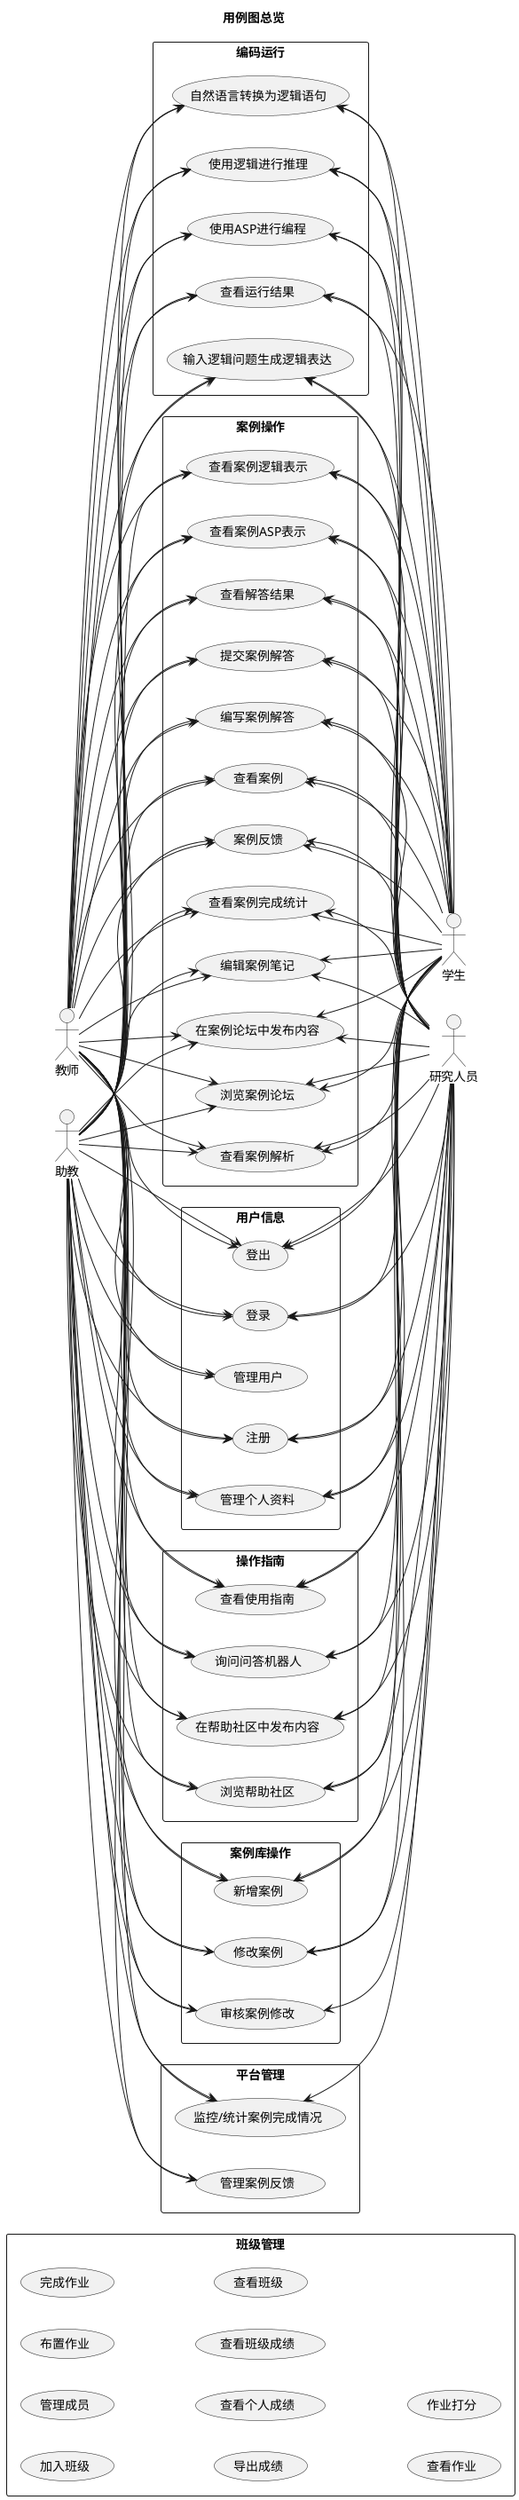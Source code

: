 @startuml 用例图设计
title "用例图总览"

' skinparam linetype polyline

left to right direction

actor "教师" as teacher
actor "学生" as student
actor "助教" as assistant
actor "研究人员" as expert

rectangle "用户信息" {
    usecase (注册) as signUp
    usecase (登录) as signIn
    usecase (登出) as signOut
    usecase (管理个人资料) as manageInfo
    usecase (管理用户) as manageAccount
}

rectangle "操作指南" {
    usecase (查看使用指南) as viewGuide
    usecase (浏览帮助社区) as viewHelpCommunity
    usecase (在帮助社区中发布内容) as communicateHelpCommunity
    usecase (询问问答机器人) as askRobot    
}

rectangle "编码运行" {
    usecase (使用ASP进行编程) as viaAsp

    usecase (使用逻辑进行推理) as viaLogic

    usecase (自然语言转换为逻辑语句) as viaNl

    usecase (输入逻辑问题生成逻辑表达) as questionAutoTransfer

    usecase (查看运行结果) as checkResult
}

rectangle "案例操作" {
    usecase (查看案例) as viewCase
    usecase (编写案例解答) as solveCase
    usecase (提交案例解答) as submitCaseSolution
    usecase (查看解答结果) as checkCaseResult
    usecase (查看案例ASP表示) as caseAsp
    usecase (查看案例逻辑表示) as caseLogic

    usecase (查看案例解析) as viewCaseAnalysis
    usecase (浏览案例论坛) as viewCaseCommunity
    usecase (在案例论坛中发布内容) as communicateCaseCommunity
    usecase (编辑案例笔记) as writeCaseNotes
    usecase (查看案例完成统计) as checkCaseStatistics
    usecase (案例反馈) as caseFeedback
}

rectangle "班级管理" {
    usecase (加入班级) as joinClass
    usecase (管理成员) as manageMember
    usecase (布置作业) as publishHomework
    usecase (完成作业) as finishHomework
    usecase (导出成绩) as exportScore
    usecase (查看个人成绩) as viewMyScore
    usecase (查看班级成绩) as viewSccores
    usecase (查看班级) as viewClass
    usecase (查看作业) as viewHomework
    usecase (作业打分) as setScore
}

rectangle "案例库操作" {
    usecase (新增案例) as addCase
    usecase (修改案例) as editCase
    usecase (审核案例修改) as checkCaseEdit
}

rectangle "平台管理" {
    usecase (管理案例反馈) as manageFeedback
    usecase (监控/统计案例完成情况) as monitorCases
}

usecase (注册) as signUp
usecase (登录) as signIn
usecase (登出) as signOut
usecase (管理个人资料) as manageInfo
usecase (管理用户) as manageAccount


usecase (查看使用指南) as viewGuide
usecase (浏览帮助社区) as viewHelpCommunity
usecase (在帮助社区中发布内容) as communicateHelpCommunity
usecase (询问问答机器人) as askRobot   

usecase (使用ASP进行编程) as viaAsp

usecase (使用逻辑进行推理) as viaLogic

usecase (自然语言转换为逻辑语句) as viaNl

usecase (输入逻辑问题生成逻辑表达) as questionAutoTransfer

usecase (查看运行结果) as checkResult

usecase (查看案例) as viewCase
usecase (编写案例解答) as solveCase
usecase (提交案例解答) as submitCaseSolution
usecase (查看解答结果) as checkCaseResult
usecase (查看案例ASP表示) as caseAsp
usecase (查看案例逻辑表示) as caseLogic

usecase (加入班级) as joinClass
usecase (管理成员) as manageMember
usecase (布置作业) as publishHomework
usecase (完成作业) as finishHomework
usecase (导出成绩) as exportScore
usecase (查看个人成绩) as viewMyScore
usecase (查看班级成绩) as viewSccores
usecase (查看班级) as viewClass
usecase (查看作业) as viewHomework
usecase (作业打分) as setScore

usecase (查看案例解析) as viewCaseAnalysis
usecase (浏览案例论坛) as viewCaseCommunity
usecase (在案例论坛中发布内容) as communicateCaseCommunity
usecase (编辑案例笔记) as writeCaseNotes
usecase (查看案例完成统计) as checkCaseStatistics
usecase (案例反馈) as caseFeedback

usecase (新增案例) as addCase
usecase (修改案例) as editCase
usecase (审核案例修改) as checkCaseEdit

usecase (管理案例反馈) as manageFeedback
usecase (监控/统计案例完成情况) as monitorCases

' 用户信息
teacher --> signUp
teacher --> signIn
teacher --> signOut
teacher --> manageInfo
teacher --> manageAccount

student -up-> signUp
student -up-> signIn
student -up-> signOut
student -up-> manageInfo


assistant --> signUp
assistant --> signIn
assistant --> signOut
assistant --> manageInfo
assistant --> manageAccount

expert -up-> signUp
expert -up-> signIn
expert -up-> signOut
expert -up-> manageInfo


' 操作指南
teacher --> viewGuide
teacher --> viewHelpCommunity
teacher --> communicateHelpCommunity
teacher --> askRobot

student -up-> viewGuide
student -up-> viewHelpCommunity
student -up-> communicateHelpCommunity
student -up-> askRobot

assistant --> viewGuide
assistant --> viewHelpCommunity
assistant --> communicateHelpCommunity
assistant --> askRobot

expert -up-> viewGuide
expert -up-> viewHelpCommunity
expert -up-> communicateHelpCommunity
expert -up-> askRobot

' 编码运行
teacher --> viaAsp
teacher --> viaLogic
teacher --> viaNl
teacher --> questionAutoTransfer
teacher --> checkResult


student -up-> viaAsp
student -up-> viaLogic
student -up-> viaNl
student -up-> questionAutoTransfer
student -up-> checkResult


assistant --> viaAsp
assistant --> viaLogic
assistant --> viaNl
assistant --> questionAutoTransfer
assistant --> checkResult


expert -up-> viaAsp
expert -up-> viaLogic
expert -up-> viaNl
expert -up-> questionAutoTransfer
expert -up-> checkResult




' 案例操作
teacher --> viewCase
teacher --> solveCase
teacher --> submitCaseSolution
teacher --> checkCaseResult
teacher --> caseAsp
teacher --> caseLogic

teacher --> viewCaseAnalysis
teacher --> viewCaseCommunity
teacher --> communicateCaseCommunity
teacher --> writeCaseNotes
teacher --> checkCaseStatistics
teacher --> caseFeedback

student -up-> viewCase
student -up-> solveCase
student -up-> submitCaseSolution
student -up-> checkCaseResult
student -up-> caseAsp
student -up-> caseLogic

student -up-> viewCaseAnalysis
student -up-> viewCaseCommunity
student -up-> communicateCaseCommunity
student -up-> writeCaseNotes
student -up-> checkCaseStatistics
student -up-> caseFeedback

assistant --> viewCase
assistant --> solveCase
assistant --> submitCaseSolution
assistant --> checkCaseResult
assistant --> caseAsp
assistant --> caseLogic

assistant --> viewCaseAnalysis
assistant --> viewCaseCommunity
assistant --> communicateCaseCommunity
assistant --> writeCaseNotes
assistant --> checkCaseStatistics
assistant --> caseFeedback

expert -up-> viewCase
expert -up-> solveCase
expert -up-> submitCaseSolution
expert -up-> checkCaseResult
expert -up-> caseAsp
expert -up-> caseLogic

expert -up-> viewCaseAnalysis
expert -up-> viewCaseCommunity
expert -up-> communicateCaseCommunity
expert -up-> writeCaseNotes
expert -up-> checkCaseStatistics
expert -up-> caseFeedback

' 案例库操作
teacher --> addCase
teacher --> editCase
teacher --> checkCaseEdit

student -up-> addCase
student -up-> editCase

assistant --> addCase
assistant --> editCase
assistant --> checkCaseEdit

expert -up-> addCase
expert -up-> editCase
expert -up-> checkCaseEdit


' 平台管理
teacher --> manageFeedback
teacher --> monitorCases

assistant --> manageFeedback
assistant --> monitorCases

expert -up-> monitorCases
@enduml

@startuml 用例图设计(删减)
title "用例图总览"

' skinparam linetype polyline

left to right direction

actor "教师" as teacher
actor "学生" as student
actor "助教" as assistant
actor "研究人员" as expert

rectangle "用户信息" {
    usecase (注册) as signUp
    usecase (登录) as signIn
    usecase (登出) as signOut
    usecase (管理个人资料) as manageInfo
    usecase (管理用户) as manageAccount
}

rectangle "操作指南" {
    usecase (查看使用指南) as viewGuide
    usecase (浏览帮助社区) as viewHelpCommunity
    usecase (在帮助社区中发布内容) as communicateHelpCommunity
    usecase (询问问答机器人) as askRobot    
}

rectangle "编码运行" {
    usecase (使用ASP进行编程) as viaAsp

    usecase (使用逻辑进行推理) as viaLogic

    usecase (自然语言转换为逻辑语句) as viaNl

    usecase (输入逻辑问题生成逻辑表达) as questionAutoTransfer

    usecase (查看运行结果) as checkResult
}

rectangle "案例操作" {
    usecase (查看案例) as viewCase
    usecase (编写案例解答) as solveCase
    usecase (提交案例解答) as submitCaseSolution
    usecase (查看解答结果) as checkCaseResult
    usecase (查看案例ASP表示) as caseAsp
    usecase (查看案例逻辑表示) as caseLogic

    usecase (查看案例解析) as viewCaseAnalysis
    usecase (浏览案例论坛) as viewCaseCommunity
    usecase (在案例论坛中发布内容) as communicateCaseCommunity
    usecase (编辑案例笔记) as writeCaseNotes
    usecase (查看案例完成统计) as checkCaseStatistics
    usecase (案例反馈) as caseFeedback
}

rectangle "案例库操作" {
    usecase (新增案例) as addCase
    usecase (修改案例) as editCase
    usecase (审核案例修改) as checkCaseEdit
}

rectangle "平台管理" {
    usecase (管理案例反馈) as manageFeedback
    usecase (监控/统计案例完成情况) as monitorCases
}

usecase (注册) as signUp
usecase (登录) as signIn
usecase (登出) as signOut
usecase (管理个人资料) as manageInfo
usecase (管理用户) as manageAccount


usecase (查看使用指南) as viewGuide
usecase (浏览帮助社区) as viewHelpCommunity
usecase (在帮助社区中发布内容) as communicateHelpCommunity
usecase (询问问答机器人) as askRobot   

usecase (使用ASP进行编程) as viaAsp

usecase (使用逻辑进行推理) as viaLogic

usecase (自然语言转换为逻辑语句) as viaNl

usecase (输入逻辑问题生成逻辑表达) as questionAutoTransfer

usecase (查看运行结果) as checkResult

usecase (查看案例) as viewCase
usecase (编写案例解答) as solveCase
usecase (提交案例解答) as submitCaseSolution
usecase (查看解答结果) as checkCaseResult
usecase (查看案例ASP表示) as caseAsp
usecase (查看案例逻辑表示) as caseLogic

usecase (查看案例解析) as viewCaseAnalysis
usecase (浏览案例论坛) as viewCaseCommunity
usecase (在案例论坛中发布内容) as communicateCaseCommunity
usecase (编辑案例笔记) as writeCaseNotes
usecase (查看案例完成统计) as checkCaseStatistics
usecase (案例反馈) as caseFeedback

usecase (新增案例) as addCase
usecase (修改案例) as editCase
usecase (审核案例修改) as checkCaseEdit

usecase (管理案例反馈) as manageFeedback
usecase (监控/统计案例完成情况) as monitorCases

' 用户信息
teacher --> signUp
teacher --> signIn
teacher --> signOut
teacher --> manageInfo
teacher --> manageAccount

student -up-> signUp
student -up-> signIn
student -up-> signOut
student -up-> manageInfo


assistant --> signUp
assistant --> signIn
assistant --> signOut
assistant --> manageInfo
assistant --> manageAccount

expert -up-> signUp
expert -up-> signIn
expert -up-> signOut
expert -up-> manageInfo


' 操作指南
teacher --> viewGuide
teacher --> viewHelpCommunity
teacher --> communicateHelpCommunity
teacher --> askRobot

student -up-> viewGuide
student -up-> viewHelpCommunity
student -up-> communicateHelpCommunity
student -up-> askRobot

assistant --> viewGuide
assistant --> viewHelpCommunity
assistant --> communicateHelpCommunity
assistant --> askRobot

expert -up-> viewGuide
expert -up-> viewHelpCommunity
expert -up-> communicateHelpCommunity
expert -up-> askRobot

' 编码运行
teacher --> viaAsp
teacher --> viaLogic
teacher --> viaNl
teacher --> questionAutoTransfer
teacher --> checkResult


student -up-> viaAsp
student -up-> viaLogic
student -up-> viaNl
student -up-> questionAutoTransfer
student -up-> checkResult


assistant --> viaAsp
assistant --> viaLogic
assistant --> viaNl
assistant --> questionAutoTransfer
assistant --> checkResult


expert -up-> viaAsp
expert -up-> viaLogic
expert -up-> viaNl
expert -up-> questionAutoTransfer
expert -up-> checkResult




' 案例操作
teacher --> viewCase
teacher --> solveCase
teacher --> submitCaseSolution
teacher --> checkCaseResult
teacher --> caseAsp
teacher --> caseLogic

teacher --> viewCaseAnalysis
teacher --> viewCaseCommunity
teacher --> communicateCaseCommunity
teacher --> writeCaseNotes
teacher --> checkCaseStatistics
teacher --> caseFeedback

student -up-> viewCase
student -up-> solveCase
student -up-> submitCaseSolution
student -up-> checkCaseResult
student -up-> caseAsp
student -up-> caseLogic

student -up-> viewCaseAnalysis
student -up-> viewCaseCommunity
student -up-> communicateCaseCommunity
student -up-> writeCaseNotes
student -up-> checkCaseStatistics
student -up-> caseFeedback

assistant --> viewCase
assistant --> solveCase
assistant --> submitCaseSolution
assistant --> checkCaseResult
assistant --> caseAsp
assistant --> caseLogic

assistant --> viewCaseAnalysis
assistant --> viewCaseCommunity
assistant --> communicateCaseCommunity
assistant --> writeCaseNotes
assistant --> checkCaseStatistics
assistant --> caseFeedback

expert -up-> viewCase
expert -up-> solveCase
expert -up-> submitCaseSolution
expert -up-> checkCaseResult
expert -up-> caseAsp
expert -up-> caseLogic

expert -up-> viewCaseAnalysis
expert -up-> viewCaseCommunity
expert -up-> communicateCaseCommunity
expert -up-> writeCaseNotes
expert -up-> checkCaseStatistics
expert -up-> caseFeedback

' 案例库操作
teacher --> addCase
teacher --> editCase
teacher --> checkCaseEdit

student -up-> addCase
student -up-> editCase

assistant --> addCase
assistant --> editCase
assistant --> checkCaseEdit

expert -up-> addCase
expert -up-> editCase
expert -up-> checkCaseEdit


' 平台管理
teacher --> manageFeedback
teacher --> monitorCases

assistant --> manageFeedback
assistant --> monitorCases

expert -up-> monitorCases
@enduml

@startuml 角色概览
title "角色概览"

left to right direction

actor "教师" as teacher
actor "学生" as student
actor "助教" as assistant
actor "研究人员" as expert
@enduml

@startuml 用例概览
title "用例总览"

rectangle "用户信息" {
    usecase (注册) as signUp
    usecase (登录) as signIn
    usecase (登出) as signOut
    usecase (管理个人资料) as manageInfo
    usecase (管理用户) as manageAccount
}

rectangle "操作指南" {
    usecase (查看使用指南) as viewGuide
    usecase (浏览帮助社区) as viewHelpCommunity
    usecase (在帮助社区中发布内容) as communicateHelpCommunity
    ' usecase (询问问答机器人) as askRobot    
}

rectangle "编码运行" {
    usecase (使用ASP进行编程) as viaAsp

    usecase (使用逻辑进行推理) as viaLogic

    ' usecase (自然语言转换为逻辑语句) as viaNl

    ' usecase (输入逻辑问题生成逻辑表达) as questionAutoTransfer

    usecase (查看运行结果) as checkResult
}

rectangle "案例操作" {
    usecase (查看案例) as viewCase
    usecase (编写案例解答) as solveCase
    usecase (提交案例解答) as submitCaseSolution
    usecase (查看解答结果) as checkCaseResult
    usecase (查看案例ASP表示) as caseAsp
    usecase (查看案例逻辑表示) as caseLogic

    usecase (浏览案例论坛) as viewCaseCommunity
    usecase (在案例论坛中发布内容) as communicateCaseCommunity
    usecase (编辑案例笔记) as writeCaseNotes
    usecase (查看案例完成统计) as checkCaseStatistics
    usecase (案例反馈) as caseFeedback
}

rectangle "班级管理" {
    usecase (加入班级) as joinClass
    usecase (管理成员) as manageMember
    usecase (布置作业) as publishHomework
    usecase (完成作业) as finishHomework
    usecase (导出成绩) as exportScore
    usecase (查看个人成绩) as viewMyScore
    usecase (查看班级成绩) as viewSccores
    usecase (查看班级) as viewClass
    usecase (查看作业) as viewHomework
    usecase (作业打分) as setScore
}

rectangle "案例库操作" {
    usecase (新增案例) as addCase
    usecase (修改案例) as editCase
    usecase (审核案例修改) as checkCaseEdit
}

rectangle "平台管理" {
    usecase (管理案例反馈) as manageFeedback
    usecase (监控/统计案例完成情况) as monitorCases
}

@enduml

@startuml 用户信息操作用例图
title "用户信息操作用例图"

left to right direction


actor "教师/助教" as teacherAndStudent
actor "学生/研究人员" as assistantAndExpert

rectangle "用户信息" {
    usecase (注册) as signUp
    usecase (登录) as signIn
    usecase (登出) as signOut
    usecase (管理个人资料) as manageInfo
    usecase (管理用户) as manageAccount

    usecase (设置用户权限) as setRight
    usecase (注销账号) as closeAccount
}

teacherAndStudent --> signUp
teacherAndStudent --> signIn
teacherAndStudent --> signOut
teacherAndStudent --> manageInfo
teacherAndStudent --> manageAccount



assistantAndExpert -up-> signUp
assistantAndExpert -up-> signIn
assistantAndExpert -up-> signOut
assistantAndExpert -up-> manageInfo

manageAccount <|-- setRight
manageAccount <|-- closeAccount
@enduml

@startuml 操作指南用例图
title "操作指南用例图"

left to right direction

actor "教师/学生\n助教/研究人员" as person

rectangle "操作指南" {
    usecase (查看使用指南) as viewGuide
    usecase (浏览帮助社区) as viewHelpCommunity
    usecase (在帮助社区中发布内容) as communicateHelpCommunity
     
}

person --> viewGuide
person --> viewHelpCommunity
person --> communicateHelpCommunity


@enduml

@startuml 编码运行操作用例图
title "编码运行操作用例图"

left to right direction

actor "教师/学生\n助教/研究人员" as person

rectangle "编码运行" {
    usecase (使用ASP进行编程) as viaAsp

    usecase (使用逻辑进行推理) as viaLogic

    ' usecase (自然语言转换为逻辑语句) as viaNl

    ' usecase (输入逻辑问题生成逻辑表达) as questionAutoTransfer

    usecase (查看运行结果) as checkResult
}

person --> viaAsp
person --> viaLogic
' person --> viaNl
' person --> questionAutoTransfer
person --> checkResult

@enduml

@startuml 案例操作用例图
title "案例操作用例图"

left to right direction

actor "教师/学生\n助教/研究人员" as person

rectangle "案例操作(核心需求)" {
    usecase (查看案例) as viewCase
    usecase (编写案例解答) as solveCase
    usecase (提交案例解答) as submitCaseSolution
    usecase (查看解答结果) as checkCaseResult
    usecase (查看案例ASP表示) as caseAsp
    usecase (查看案例逻辑表示) as caseLogic

}

rectangle "案例操作(辅助需求)" {
    ' usecase (查看案例解析) as viewCaseAnalysis
    usecase (浏览案例论坛) as viewCaseCommunity
    usecase (在案例论坛中发布内容) as communicateCaseCommunity
    usecase (编辑案例笔记) as writeCaseNotes
    usecase (查看案例完成统计) as checkCaseStatistics
    usecase (案例反馈) as caseFeedback
}

person --> viewCase
person --> solveCase
person --> submitCaseSolution
person --> checkCaseResult
person --> caseAsp
person --> caseLogic

' person -up-> viewCaseAnalysis
person -up-> viewCaseCommunity
person -up-> communicateCaseCommunity
person -up-> writeCaseNotes
person -up-> checkCaseStatistics
person -up-> caseFeedback

@enduml

@startuml 案例库操作用例图
title "案例库操作用例图"

left to right direction


actor "教师/助教/研究人员" as teacherAndAssistantAndExpert
actor "学生" as student

rectangle "案例库操作" {
    usecase (新增案例) as addCase
    usecase (修改案例) as editCase
    usecase (审核案例修改) as checkCaseEdit

    usecase (新增案例问题) as addCaseQuestion
    usecase (新增案例ASP表达) as addCaseAsp
    usecase (新增案例逻辑表达) as addCaseLogic

    usecase (修改案例问题) as editCaseQuestion
    usecase (修改案例ASP表达) as editCaseAsp
    usecase (修改案例逻辑表达) as editCaseLogic
}

teacherAndAssistantAndExpert --> addCase
teacherAndAssistantAndExpert --> editCase
teacherAndAssistantAndExpert --> checkCaseEdit

student --> addCase
student --> editCase

addCase <|-- addCaseQuestion
addCase <|-- addCaseAsp
addCase <|-- addCaseLogic

editCase <|-- editCaseQuestion
editCase <|-- editCaseAsp
editCase <|-- editCaseLogic


@enduml

@startuml 平台管理操作用例图
title "平台管理操作用例图"

left to right direction


actor "教师/助教" as teacherAndAssistant
actor "研究人员" as expert

rectangle "平台管理" {
    usecase (管理案例反馈) as manageFeedback
    usecase (监控/统计案例完成情况) as monitorCases
}

teacherAndAssistant --> manageFeedback
teacherAndAssistant --> monitorCases

expert --> monitorCases
@enduml